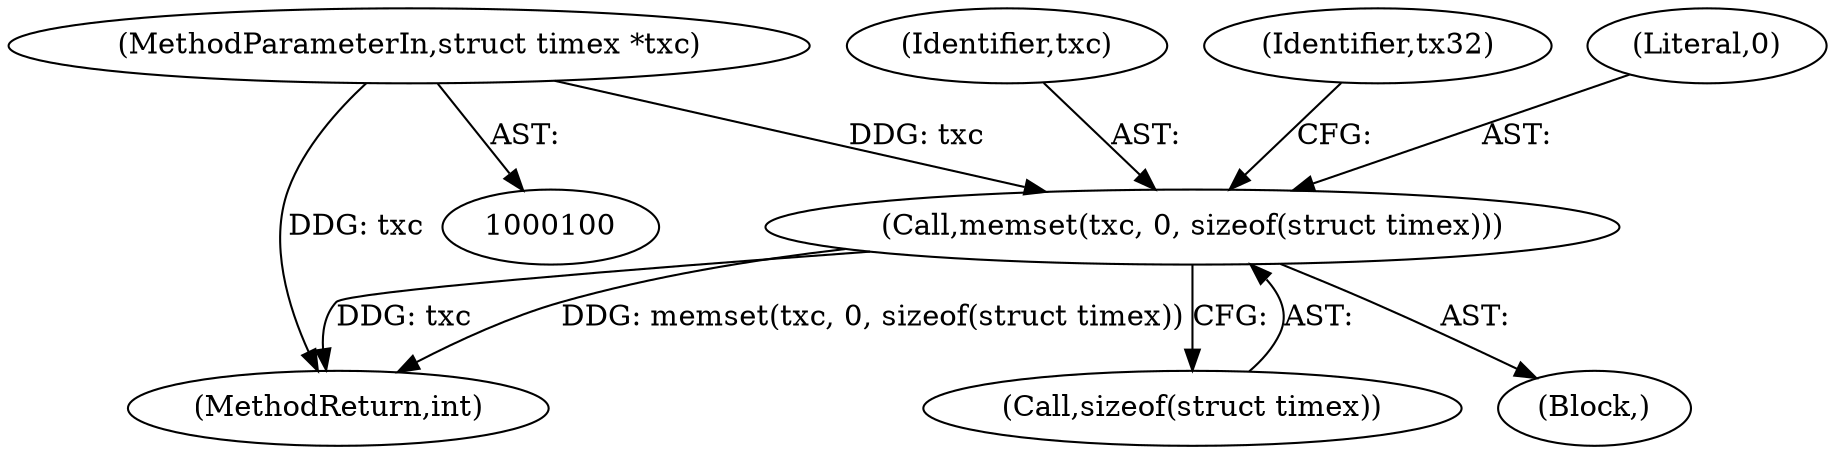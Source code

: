 digraph "0_linux_0a0b98734479aa5b3c671d5190e86273372cab95@API" {
"1000105" [label="(Call,memset(txc, 0, sizeof(struct timex)))"];
"1000101" [label="(MethodParameterIn,struct timex *txc)"];
"1000270" [label="(MethodReturn,int)"];
"1000101" [label="(MethodParameterIn,struct timex *txc)"];
"1000108" [label="(Call,sizeof(struct timex))"];
"1000105" [label="(Call,memset(txc, 0, sizeof(struct timex)))"];
"1000106" [label="(Identifier,txc)"];
"1000103" [label="(Block,)"];
"1000113" [label="(Identifier,tx32)"];
"1000107" [label="(Literal,0)"];
"1000105" -> "1000103"  [label="AST: "];
"1000105" -> "1000108"  [label="CFG: "];
"1000106" -> "1000105"  [label="AST: "];
"1000107" -> "1000105"  [label="AST: "];
"1000108" -> "1000105"  [label="AST: "];
"1000113" -> "1000105"  [label="CFG: "];
"1000105" -> "1000270"  [label="DDG: memset(txc, 0, sizeof(struct timex))"];
"1000105" -> "1000270"  [label="DDG: txc"];
"1000101" -> "1000105"  [label="DDG: txc"];
"1000101" -> "1000100"  [label="AST: "];
"1000101" -> "1000270"  [label="DDG: txc"];
}
